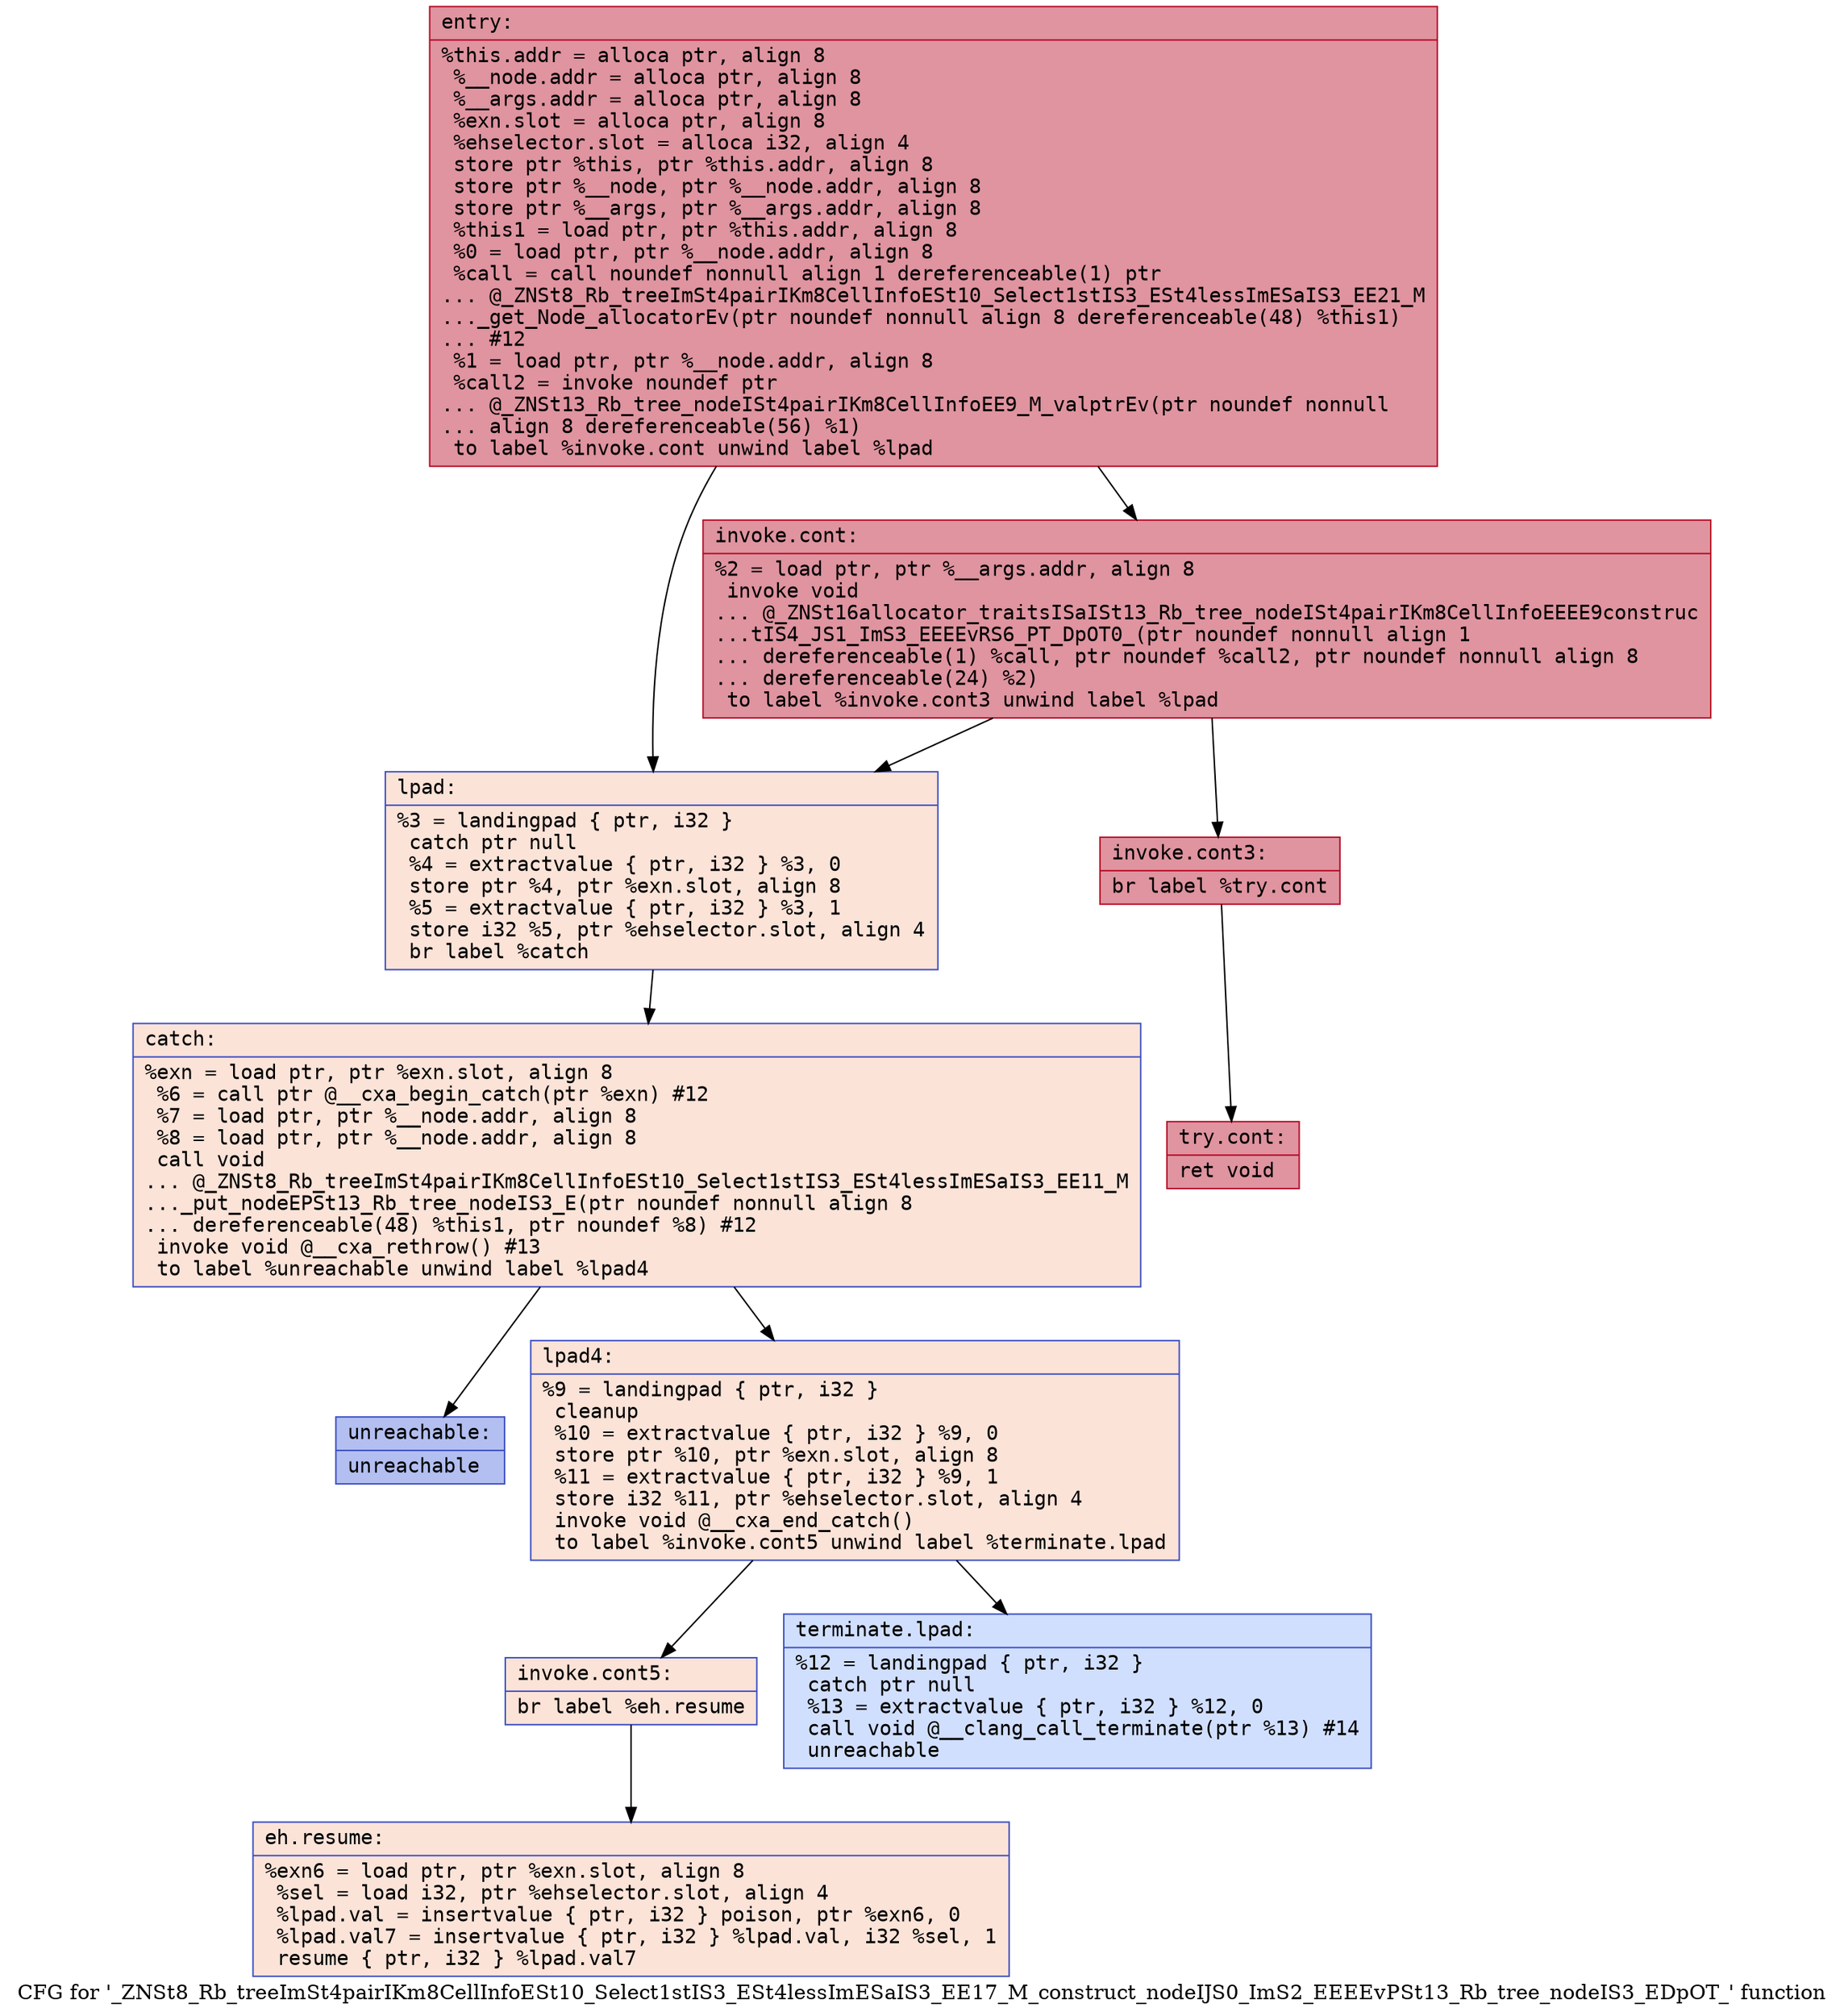 digraph "CFG for '_ZNSt8_Rb_treeImSt4pairIKm8CellInfoESt10_Select1stIS3_ESt4lessImESaIS3_EE17_M_construct_nodeIJS0_ImS2_EEEEvPSt13_Rb_tree_nodeIS3_EDpOT_' function" {
	label="CFG for '_ZNSt8_Rb_treeImSt4pairIKm8CellInfoESt10_Select1stIS3_ESt4lessImESaIS3_EE17_M_construct_nodeIJS0_ImS2_EEEEvPSt13_Rb_tree_nodeIS3_EDpOT_' function";

	Node0x560dca06a4e0 [shape=record,color="#b70d28ff", style=filled, fillcolor="#b70d2870" fontname="Courier",label="{entry:\l|  %this.addr = alloca ptr, align 8\l  %__node.addr = alloca ptr, align 8\l  %__args.addr = alloca ptr, align 8\l  %exn.slot = alloca ptr, align 8\l  %ehselector.slot = alloca i32, align 4\l  store ptr %this, ptr %this.addr, align 8\l  store ptr %__node, ptr %__node.addr, align 8\l  store ptr %__args, ptr %__args.addr, align 8\l  %this1 = load ptr, ptr %this.addr, align 8\l  %0 = load ptr, ptr %__node.addr, align 8\l  %call = call noundef nonnull align 1 dereferenceable(1) ptr\l... @_ZNSt8_Rb_treeImSt4pairIKm8CellInfoESt10_Select1stIS3_ESt4lessImESaIS3_EE21_M\l..._get_Node_allocatorEv(ptr noundef nonnull align 8 dereferenceable(48) %this1)\l... #12\l  %1 = load ptr, ptr %__node.addr, align 8\l  %call2 = invoke noundef ptr\l... @_ZNSt13_Rb_tree_nodeISt4pairIKm8CellInfoEE9_M_valptrEv(ptr noundef nonnull\l... align 8 dereferenceable(56) %1)\l          to label %invoke.cont unwind label %lpad\l}"];
	Node0x560dca06a4e0 -> Node0x560dca06ad80[tooltip="entry -> invoke.cont\nProbability 100.00%" ];
	Node0x560dca06a4e0 -> Node0x560dca06ae00[tooltip="entry -> lpad\nProbability 0.00%" ];
	Node0x560dca06ad80 [shape=record,color="#b70d28ff", style=filled, fillcolor="#b70d2870" fontname="Courier",label="{invoke.cont:\l|  %2 = load ptr, ptr %__args.addr, align 8\l  invoke void\l... @_ZNSt16allocator_traitsISaISt13_Rb_tree_nodeISt4pairIKm8CellInfoEEEE9construc\l...tIS4_JS1_ImS3_EEEEvRS6_PT_DpOT0_(ptr noundef nonnull align 1\l... dereferenceable(1) %call, ptr noundef %call2, ptr noundef nonnull align 8\l... dereferenceable(24) %2)\l          to label %invoke.cont3 unwind label %lpad\l}"];
	Node0x560dca06ad80 -> Node0x560dca06b1c0[tooltip="invoke.cont -> invoke.cont3\nProbability 100.00%" ];
	Node0x560dca06ad80 -> Node0x560dca06ae00[tooltip="invoke.cont -> lpad\nProbability 0.00%" ];
	Node0x560dca06b1c0 [shape=record,color="#b70d28ff", style=filled, fillcolor="#b70d2870" fontname="Courier",label="{invoke.cont3:\l|  br label %try.cont\l}"];
	Node0x560dca06b1c0 -> Node0x560dca06b580[tooltip="invoke.cont3 -> try.cont\nProbability 100.00%" ];
	Node0x560dca06ae00 [shape=record,color="#3d50c3ff", style=filled, fillcolor="#f6bfa670" fontname="Courier",label="{lpad:\l|  %3 = landingpad \{ ptr, i32 \}\l          catch ptr null\l  %4 = extractvalue \{ ptr, i32 \} %3, 0\l  store ptr %4, ptr %exn.slot, align 8\l  %5 = extractvalue \{ ptr, i32 \} %3, 1\l  store i32 %5, ptr %ehselector.slot, align 4\l  br label %catch\l}"];
	Node0x560dca06ae00 -> Node0x560dca06b790[tooltip="lpad -> catch\nProbability 100.00%" ];
	Node0x560dca06b790 [shape=record,color="#3d50c3ff", style=filled, fillcolor="#f6bfa670" fontname="Courier",label="{catch:\l|  %exn = load ptr, ptr %exn.slot, align 8\l  %6 = call ptr @__cxa_begin_catch(ptr %exn) #12\l  %7 = load ptr, ptr %__node.addr, align 8\l  %8 = load ptr, ptr %__node.addr, align 8\l  call void\l... @_ZNSt8_Rb_treeImSt4pairIKm8CellInfoESt10_Select1stIS3_ESt4lessImESaIS3_EE11_M\l..._put_nodeEPSt13_Rb_tree_nodeIS3_E(ptr noundef nonnull align 8\l... dereferenceable(48) %this1, ptr noundef %8) #12\l  invoke void @__cxa_rethrow() #13\l          to label %unreachable unwind label %lpad4\l}"];
	Node0x560dca06b790 -> Node0x560dca06bcf0[tooltip="catch -> unreachable\nProbability 0.00%" ];
	Node0x560dca06b790 -> Node0x560dca06bd40[tooltip="catch -> lpad4\nProbability 100.00%" ];
	Node0x560dca06bd40 [shape=record,color="#3d50c3ff", style=filled, fillcolor="#f6bfa670" fontname="Courier",label="{lpad4:\l|  %9 = landingpad \{ ptr, i32 \}\l          cleanup\l  %10 = extractvalue \{ ptr, i32 \} %9, 0\l  store ptr %10, ptr %exn.slot, align 8\l  %11 = extractvalue \{ ptr, i32 \} %9, 1\l  store i32 %11, ptr %ehselector.slot, align 4\l  invoke void @__cxa_end_catch()\l          to label %invoke.cont5 unwind label %terminate.lpad\l}"];
	Node0x560dca06bd40 -> Node0x560dca06c180[tooltip="lpad4 -> invoke.cont5\nProbability 100.00%" ];
	Node0x560dca06bd40 -> Node0x560dca06c230[tooltip="lpad4 -> terminate.lpad\nProbability 0.00%" ];
	Node0x560dca06c180 [shape=record,color="#3d50c3ff", style=filled, fillcolor="#f6bfa670" fontname="Courier",label="{invoke.cont5:\l|  br label %eh.resume\l}"];
	Node0x560dca06c180 -> Node0x560dca06c450[tooltip="invoke.cont5 -> eh.resume\nProbability 100.00%" ];
	Node0x560dca06b580 [shape=record,color="#b70d28ff", style=filled, fillcolor="#b70d2870" fontname="Courier",label="{try.cont:\l|  ret void\l}"];
	Node0x560dca06c450 [shape=record,color="#3d50c3ff", style=filled, fillcolor="#f6bfa670" fontname="Courier",label="{eh.resume:\l|  %exn6 = load ptr, ptr %exn.slot, align 8\l  %sel = load i32, ptr %ehselector.slot, align 4\l  %lpad.val = insertvalue \{ ptr, i32 \} poison, ptr %exn6, 0\l  %lpad.val7 = insertvalue \{ ptr, i32 \} %lpad.val, i32 %sel, 1\l  resume \{ ptr, i32 \} %lpad.val7\l}"];
	Node0x560dca06c230 [shape=record,color="#3d50c3ff", style=filled, fillcolor="#96b7ff70" fontname="Courier",label="{terminate.lpad:\l|  %12 = landingpad \{ ptr, i32 \}\l          catch ptr null\l  %13 = extractvalue \{ ptr, i32 \} %12, 0\l  call void @__clang_call_terminate(ptr %13) #14\l  unreachable\l}"];
	Node0x560dca06bcf0 [shape=record,color="#3d50c3ff", style=filled, fillcolor="#536edd70" fontname="Courier",label="{unreachable:\l|  unreachable\l}"];
}
